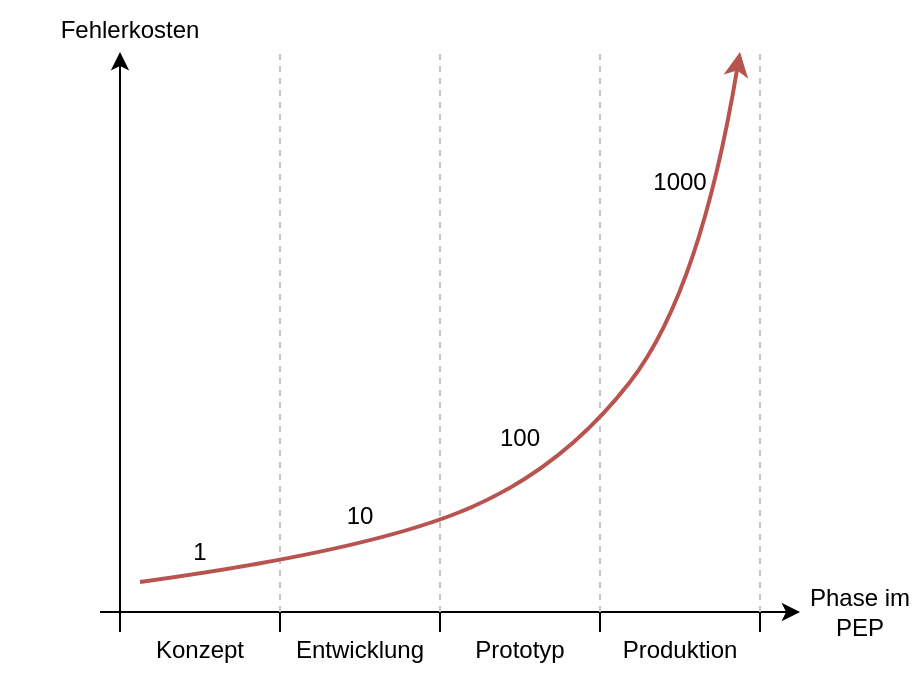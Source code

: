 <mxfile version="24.5.3" type="device">
  <diagram name="Seite-1" id="HLHpH_ou4ANuys2L_7Qh">
    <mxGraphModel dx="680" dy="408" grid="1" gridSize="10" guides="1" tooltips="1" connect="1" arrows="1" fold="1" page="1" pageScale="1" pageWidth="827" pageHeight="1169" math="0" shadow="0">
      <root>
        <mxCell id="0" />
        <mxCell id="1" parent="0" />
        <mxCell id="vn1dnEoQ3g9eWZXEqQMI-1" value="" style="endArrow=none;html=1;rounded=0;" parent="1" edge="1">
          <mxGeometry width="50" height="50" relative="1" as="geometry">
            <mxPoint x="280" y="650" as="sourcePoint" />
            <mxPoint x="280" y="640" as="targetPoint" />
          </mxGeometry>
        </mxCell>
        <mxCell id="vn1dnEoQ3g9eWZXEqQMI-3" value="" style="endArrow=classic;html=1;rounded=0;" parent="1" edge="1">
          <mxGeometry width="50" height="50" relative="1" as="geometry">
            <mxPoint x="200" y="640" as="sourcePoint" />
            <mxPoint x="540" y="640" as="targetPoint" />
          </mxGeometry>
        </mxCell>
        <mxCell id="vn1dnEoQ3g9eWZXEqQMI-4" value="" style="endArrow=classic;html=1;rounded=0;" parent="1" edge="1">
          <mxGeometry width="50" height="50" relative="1" as="geometry">
            <mxPoint x="200" y="650" as="sourcePoint" />
            <mxPoint x="200" y="360" as="targetPoint" />
          </mxGeometry>
        </mxCell>
        <mxCell id="vn1dnEoQ3g9eWZXEqQMI-8" value="" style="endArrow=none;html=1;rounded=0;" parent="1" edge="1">
          <mxGeometry width="50" height="50" relative="1" as="geometry">
            <mxPoint x="360" y="650" as="sourcePoint" />
            <mxPoint x="360" y="640" as="targetPoint" />
          </mxGeometry>
        </mxCell>
        <mxCell id="vn1dnEoQ3g9eWZXEqQMI-9" value="Entwicklung" style="text;html=1;align=center;verticalAlign=middle;whiteSpace=wrap;rounded=0;" parent="1" vertex="1">
          <mxGeometry x="290" y="644" width="60" height="30" as="geometry" />
        </mxCell>
        <mxCell id="vn1dnEoQ3g9eWZXEqQMI-11" value="Konzept" style="text;html=1;align=center;verticalAlign=middle;whiteSpace=wrap;rounded=0;" parent="1" vertex="1">
          <mxGeometry x="210" y="644" width="60" height="30" as="geometry" />
        </mxCell>
        <mxCell id="vn1dnEoQ3g9eWZXEqQMI-14" value="Phase im PEP" style="text;html=1;align=center;verticalAlign=middle;whiteSpace=wrap;rounded=0;" parent="1" vertex="1">
          <mxGeometry x="540" y="625" width="60" height="30" as="geometry" />
        </mxCell>
        <mxCell id="vn1dnEoQ3g9eWZXEqQMI-16" value="" style="endArrow=none;html=1;rounded=0;" parent="1" edge="1">
          <mxGeometry width="50" height="50" relative="1" as="geometry">
            <mxPoint x="440" y="650" as="sourcePoint" />
            <mxPoint x="440" y="640" as="targetPoint" />
          </mxGeometry>
        </mxCell>
        <mxCell id="vn1dnEoQ3g9eWZXEqQMI-17" value="" style="endArrow=none;html=1;rounded=0;" parent="1" edge="1">
          <mxGeometry width="50" height="50" relative="1" as="geometry">
            <mxPoint x="520" y="650" as="sourcePoint" />
            <mxPoint x="520" y="640" as="targetPoint" />
          </mxGeometry>
        </mxCell>
        <mxCell id="vn1dnEoQ3g9eWZXEqQMI-19" value="Prototyp" style="text;html=1;align=center;verticalAlign=middle;whiteSpace=wrap;rounded=0;" parent="1" vertex="1">
          <mxGeometry x="370" y="644" width="60" height="30" as="geometry" />
        </mxCell>
        <mxCell id="vn1dnEoQ3g9eWZXEqQMI-24" value="Fehlerkosten" style="text;html=1;align=center;verticalAlign=middle;whiteSpace=wrap;rounded=0;rotation=0;" parent="1" vertex="1">
          <mxGeometry x="140" y="334" width="130" height="30" as="geometry" />
        </mxCell>
        <mxCell id="vn1dnEoQ3g9eWZXEqQMI-41" value="" style="endArrow=none;html=1;rounded=0;" parent="1" edge="1">
          <mxGeometry width="50" height="50" relative="1" as="geometry">
            <mxPoint x="190" y="640" as="sourcePoint" />
            <mxPoint x="200" y="640" as="targetPoint" />
          </mxGeometry>
        </mxCell>
        <mxCell id="hARTjh3Sy_JEfjSnx1Wy-10" value="Produktion" style="text;html=1;align=center;verticalAlign=middle;whiteSpace=wrap;rounded=0;" vertex="1" parent="1">
          <mxGeometry x="450" y="644" width="60" height="30" as="geometry" />
        </mxCell>
        <mxCell id="hARTjh3Sy_JEfjSnx1Wy-11" value="1" style="text;html=1;align=center;verticalAlign=middle;whiteSpace=wrap;rounded=0;rotation=0;" vertex="1" parent="1">
          <mxGeometry x="220" y="595" width="40" height="30" as="geometry" />
        </mxCell>
        <mxCell id="hARTjh3Sy_JEfjSnx1Wy-12" value="10" style="text;html=1;align=center;verticalAlign=middle;whiteSpace=wrap;rounded=0;rotation=0;" vertex="1" parent="1">
          <mxGeometry x="300" y="577" width="40" height="30" as="geometry" />
        </mxCell>
        <mxCell id="hARTjh3Sy_JEfjSnx1Wy-13" value="100" style="text;html=1;align=center;verticalAlign=middle;whiteSpace=wrap;rounded=0;rotation=0;" vertex="1" parent="1">
          <mxGeometry x="380" y="538" width="40" height="30" as="geometry" />
        </mxCell>
        <mxCell id="hARTjh3Sy_JEfjSnx1Wy-14" value="1000" style="text;html=1;align=center;verticalAlign=middle;whiteSpace=wrap;rounded=0;rotation=0;" vertex="1" parent="1">
          <mxGeometry x="460" y="410" width="40" height="30" as="geometry" />
        </mxCell>
        <mxCell id="hARTjh3Sy_JEfjSnx1Wy-15" value="" style="endArrow=none;dashed=1;html=1;strokeWidth=1;rounded=0;fillColor=#f5f5f5;strokeColor=#C4C4C4;jumpSize=6;" edge="1" parent="1">
          <mxGeometry width="50" height="50" relative="1" as="geometry">
            <mxPoint x="280" y="640" as="sourcePoint" />
            <mxPoint x="280" y="360" as="targetPoint" />
          </mxGeometry>
        </mxCell>
        <mxCell id="hARTjh3Sy_JEfjSnx1Wy-16" value="" style="endArrow=none;dashed=1;html=1;strokeWidth=1;rounded=0;fillColor=#f5f5f5;strokeColor=#C4C4C4;jumpSize=6;" edge="1" parent="1">
          <mxGeometry width="50" height="50" relative="1" as="geometry">
            <mxPoint x="360" y="640" as="sourcePoint" />
            <mxPoint x="360" y="360" as="targetPoint" />
          </mxGeometry>
        </mxCell>
        <mxCell id="hARTjh3Sy_JEfjSnx1Wy-17" value="" style="endArrow=none;dashed=1;html=1;strokeWidth=1;rounded=0;fillColor=#f5f5f5;strokeColor=#C4C4C4;jumpSize=6;" edge="1" parent="1">
          <mxGeometry width="50" height="50" relative="1" as="geometry">
            <mxPoint x="440" y="640" as="sourcePoint" />
            <mxPoint x="440" y="360" as="targetPoint" />
          </mxGeometry>
        </mxCell>
        <mxCell id="hARTjh3Sy_JEfjSnx1Wy-18" value="" style="endArrow=none;dashed=1;html=1;strokeWidth=1;rounded=0;fillColor=#f5f5f5;strokeColor=#C4C4C4;jumpSize=6;" edge="1" parent="1">
          <mxGeometry width="50" height="50" relative="1" as="geometry">
            <mxPoint x="520" y="640" as="sourcePoint" />
            <mxPoint x="520" y="360" as="targetPoint" />
          </mxGeometry>
        </mxCell>
        <mxCell id="hARTjh3Sy_JEfjSnx1Wy-9" value="" style="curved=1;endArrow=classic;html=1;rounded=0;fillColor=#f8cecc;strokeColor=#b85450;strokeWidth=2;" edge="1" parent="1">
          <mxGeometry width="50" height="50" relative="1" as="geometry">
            <mxPoint x="210" y="625" as="sourcePoint" />
            <mxPoint x="510" y="360" as="targetPoint" />
            <Array as="points">
              <mxPoint x="320" y="610" />
              <mxPoint x="420" y="570" />
              <mxPoint x="490" y="480" />
            </Array>
          </mxGeometry>
        </mxCell>
      </root>
    </mxGraphModel>
  </diagram>
</mxfile>
